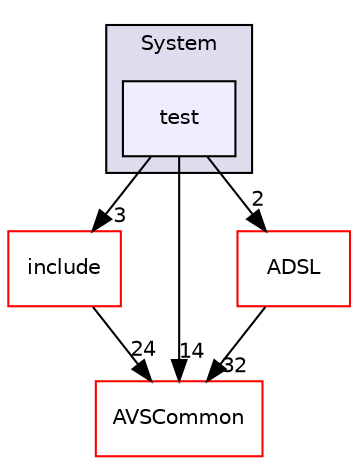 digraph "/workplace/avs-device-sdk/CapabilityAgents/System/test" {
  compound=true
  node [ fontsize="10", fontname="Helvetica"];
  edge [ labelfontsize="10", labelfontname="Helvetica"];
  subgraph clusterdir_5c34f9d308a00f77f2da80e40fcb7b22 {
    graph [ bgcolor="#ddddee", pencolor="black", label="System" fontname="Helvetica", fontsize="10", URL="dir_5c34f9d308a00f77f2da80e40fcb7b22.html"]
  dir_37db7f1fcf9758743698f790fb616705 [shape=box, label="test", style="filled", fillcolor="#eeeeff", pencolor="black", URL="dir_37db7f1fcf9758743698f790fb616705.html"];
  }
  dir_76128cd39a5afd90f6d9deea527eb79c [shape=box label="include" fillcolor="white" style="filled" color="red" URL="dir_76128cd39a5afd90f6d9deea527eb79c.html"];
  dir_13e65effb2bde530b17b3d5eefcd0266 [shape=box label="AVSCommon" fillcolor="white" style="filled" color="red" URL="dir_13e65effb2bde530b17b3d5eefcd0266.html"];
  dir_edb1b7e8f1a5d5a1b864206edd6d398d [shape=box label="ADSL" fillcolor="white" style="filled" color="red" URL="dir_edb1b7e8f1a5d5a1b864206edd6d398d.html"];
  dir_76128cd39a5afd90f6d9deea527eb79c->dir_13e65effb2bde530b17b3d5eefcd0266 [headlabel="24", labeldistance=1.5 headhref="dir_000201_000015.html"];
  dir_37db7f1fcf9758743698f790fb616705->dir_76128cd39a5afd90f6d9deea527eb79c [headlabel="3", labeldistance=1.5 headhref="dir_000204_000201.html"];
  dir_37db7f1fcf9758743698f790fb616705->dir_13e65effb2bde530b17b3d5eefcd0266 [headlabel="14", labeldistance=1.5 headhref="dir_000204_000015.html"];
  dir_37db7f1fcf9758743698f790fb616705->dir_edb1b7e8f1a5d5a1b864206edd6d398d [headlabel="2", labeldistance=1.5 headhref="dir_000204_000009.html"];
  dir_edb1b7e8f1a5d5a1b864206edd6d398d->dir_13e65effb2bde530b17b3d5eefcd0266 [headlabel="32", labeldistance=1.5 headhref="dir_000009_000015.html"];
}
